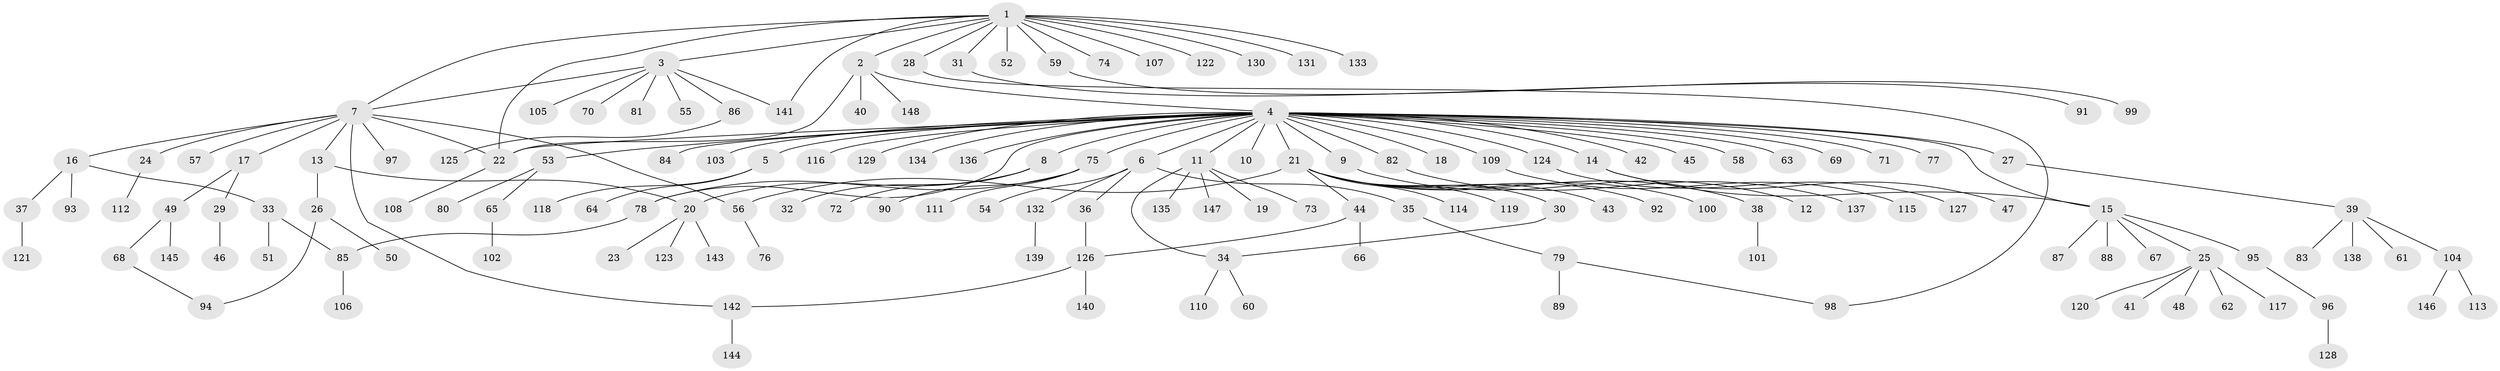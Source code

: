 // coarse degree distribution, {8: 0.022727272727272728, 6: 0.045454545454545456, 28: 0.022727272727272728, 2: 0.13636363636363635, 3: 0.045454545454545456, 1: 0.7272727272727273}
// Generated by graph-tools (version 1.1) at 2025/18/03/04/25 18:18:19]
// undirected, 148 vertices, 162 edges
graph export_dot {
graph [start="1"]
  node [color=gray90,style=filled];
  1;
  2;
  3;
  4;
  5;
  6;
  7;
  8;
  9;
  10;
  11;
  12;
  13;
  14;
  15;
  16;
  17;
  18;
  19;
  20;
  21;
  22;
  23;
  24;
  25;
  26;
  27;
  28;
  29;
  30;
  31;
  32;
  33;
  34;
  35;
  36;
  37;
  38;
  39;
  40;
  41;
  42;
  43;
  44;
  45;
  46;
  47;
  48;
  49;
  50;
  51;
  52;
  53;
  54;
  55;
  56;
  57;
  58;
  59;
  60;
  61;
  62;
  63;
  64;
  65;
  66;
  67;
  68;
  69;
  70;
  71;
  72;
  73;
  74;
  75;
  76;
  77;
  78;
  79;
  80;
  81;
  82;
  83;
  84;
  85;
  86;
  87;
  88;
  89;
  90;
  91;
  92;
  93;
  94;
  95;
  96;
  97;
  98;
  99;
  100;
  101;
  102;
  103;
  104;
  105;
  106;
  107;
  108;
  109;
  110;
  111;
  112;
  113;
  114;
  115;
  116;
  117;
  118;
  119;
  120;
  121;
  122;
  123;
  124;
  125;
  126;
  127;
  128;
  129;
  130;
  131;
  132;
  133;
  134;
  135;
  136;
  137;
  138;
  139;
  140;
  141;
  142;
  143;
  144;
  145;
  146;
  147;
  148;
  1 -- 2;
  1 -- 3;
  1 -- 7;
  1 -- 22;
  1 -- 28;
  1 -- 31;
  1 -- 52;
  1 -- 59;
  1 -- 74;
  1 -- 107;
  1 -- 122;
  1 -- 130;
  1 -- 131;
  1 -- 133;
  1 -- 141;
  2 -- 4;
  2 -- 22;
  2 -- 40;
  2 -- 148;
  3 -- 7;
  3 -- 55;
  3 -- 70;
  3 -- 81;
  3 -- 86;
  3 -- 105;
  3 -- 141;
  4 -- 5;
  4 -- 6;
  4 -- 8;
  4 -- 9;
  4 -- 10;
  4 -- 11;
  4 -- 14;
  4 -- 15;
  4 -- 18;
  4 -- 21;
  4 -- 22;
  4 -- 27;
  4 -- 42;
  4 -- 45;
  4 -- 53;
  4 -- 58;
  4 -- 63;
  4 -- 69;
  4 -- 71;
  4 -- 75;
  4 -- 77;
  4 -- 78;
  4 -- 82;
  4 -- 84;
  4 -- 103;
  4 -- 109;
  4 -- 116;
  4 -- 124;
  4 -- 129;
  4 -- 134;
  4 -- 136;
  5 -- 64;
  5 -- 118;
  6 -- 35;
  6 -- 36;
  6 -- 54;
  6 -- 132;
  7 -- 13;
  7 -- 16;
  7 -- 17;
  7 -- 22;
  7 -- 24;
  7 -- 56;
  7 -- 57;
  7 -- 97;
  7 -- 142;
  8 -- 20;
  8 -- 32;
  8 -- 72;
  9 -- 12;
  11 -- 19;
  11 -- 34;
  11 -- 73;
  11 -- 135;
  11 -- 147;
  13 -- 20;
  13 -- 26;
  14 -- 15;
  14 -- 47;
  15 -- 25;
  15 -- 67;
  15 -- 87;
  15 -- 88;
  15 -- 95;
  16 -- 33;
  16 -- 37;
  16 -- 93;
  17 -- 29;
  17 -- 49;
  20 -- 23;
  20 -- 123;
  20 -- 143;
  21 -- 30;
  21 -- 38;
  21 -- 43;
  21 -- 44;
  21 -- 56;
  21 -- 92;
  21 -- 100;
  21 -- 114;
  21 -- 119;
  22 -- 108;
  24 -- 112;
  25 -- 41;
  25 -- 48;
  25 -- 62;
  25 -- 117;
  25 -- 120;
  26 -- 50;
  26 -- 94;
  27 -- 39;
  28 -- 98;
  29 -- 46;
  30 -- 34;
  31 -- 91;
  33 -- 51;
  33 -- 85;
  34 -- 60;
  34 -- 110;
  35 -- 79;
  36 -- 126;
  37 -- 121;
  38 -- 101;
  39 -- 61;
  39 -- 83;
  39 -- 104;
  39 -- 138;
  44 -- 66;
  44 -- 126;
  49 -- 68;
  49 -- 145;
  53 -- 65;
  53 -- 80;
  56 -- 76;
  59 -- 99;
  65 -- 102;
  68 -- 94;
  75 -- 78;
  75 -- 90;
  75 -- 111;
  78 -- 85;
  79 -- 89;
  79 -- 98;
  82 -- 137;
  85 -- 106;
  86 -- 125;
  95 -- 96;
  96 -- 128;
  104 -- 113;
  104 -- 146;
  109 -- 115;
  124 -- 127;
  126 -- 140;
  126 -- 142;
  132 -- 139;
  142 -- 144;
}
